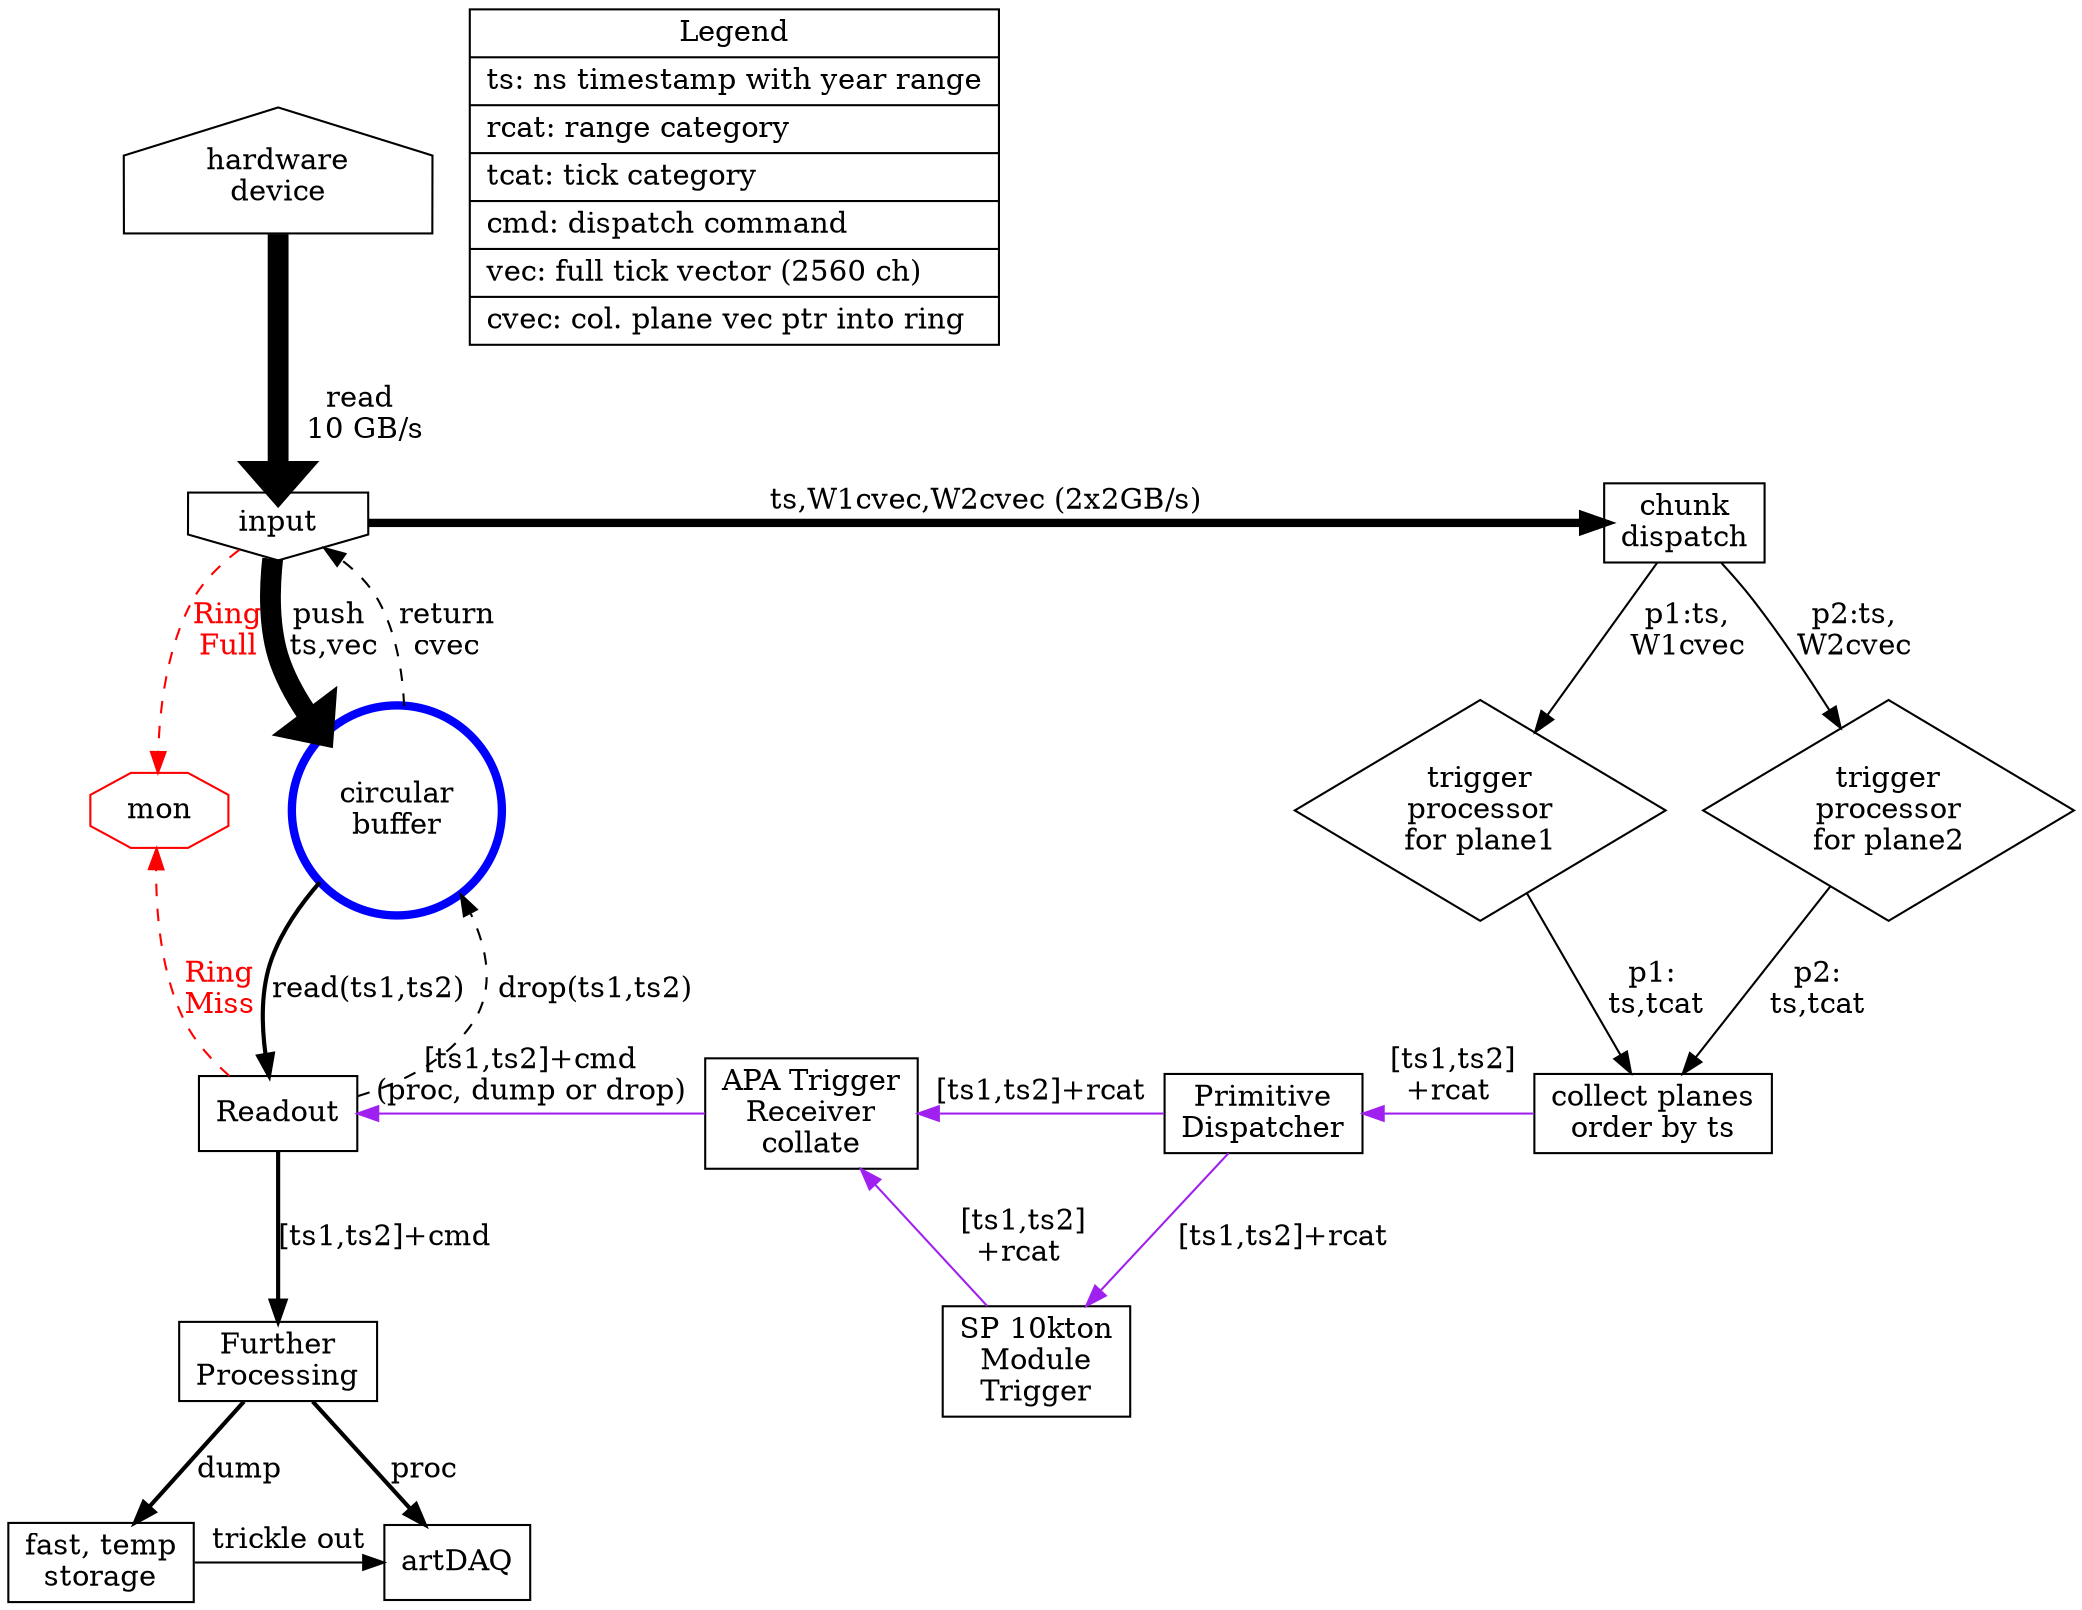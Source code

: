 digraph detail {
        node[group=ext,shape=box];
        
        hw[shape=house,label="hardware\ndevice"];
        in[shape=invhouse,label="input"];
        
        hw->in[penwidth=10, label="  read\n   10 GB/s"];
        
        mon[shape=octagon,color="red"];
        ring[shape=circle,label="circular\nbuffer",color="blue",penwidth=4];
        
        readout[label="Readout",group=trig];
        mt[label="SP 10kton\nModule\nTrigger"];
        tr[label="APA Trigger\nReceiver\ncollate",group=trig]
        pd[label="Primitive\nDispatcher",group=trig]
        further[label="Further\nProcessing"];
        ssd[label="fast, temp\nstorage"]
        artdaq[label="artDAQ"];
        
        node[group=flow,shape=box];
        gw[label="chunk\ndispatch"];
        tp1[label="trigger\nprocessor\nfor plane1",shape="diamond"];
        tp2[label="trigger\nprocessor\nfor plane2",shape="diamond"];
        collector[label="collect planes\norder by ts"];


        {rank=same; readout->tr->pd[style=invis]}
        {rank=same; in, gw}
        {rank=same; ssd, artdaq}
        {rank=same; mon, ring}


        in->ring[label="push\n ts,vec",penwidth=10];
        ring->in[label="return\ncvec",style=dashed];
        in->gw[label="ts,W1cvec,W2cvec (2x2GB/s)",constraint=false,penwidth=4];
        gw->tp1[label="p1:ts,\nW1cvec"];
        gw->tp2[label="p2:ts,\nW2cvec"];
        
        in->mon[label="Ring\nFull",fontcolor=red,color=red,style=dashed];
        
        tp1->collector[label="p1:\n ts,tcat"];
        tp2->collector[label="p2:\nts,tcat"];
        
        collector->pd[label=" [ts1,ts2]\n+rcat",color=purple,constraint=false];
        pd->tr[color=purple,label="[ts1,ts2]+rcat"];
        pd->mt[color=purple,label="[ts1,ts2]+rcat"];
        readout->ring[label=" drop(ts1,ts2)",style=dashed];
        ring->readout[label="read(ts1,ts2)",penwidth=2];
                
        mt->tr[label=" [ts1,ts2]\n+rcat",color=purple];
        tr->readout[label="[ts1,ts2]+cmd\n(proc, dump or drop)",color=purple,constraint=false];
        
        readout->further[label="[ts1,ts2]+cmd",penwidth=2];
        readout->mon[label="Ring\nMiss",style=dashed,fontcolor=red,color=red];

        further->ssd[label="dump",penwidth=2];
        further->artdaq[label="proc",penwidth=2];
        ssd->artdaq[label="trickle out"];

        node[shape=record, group=leg]
        legend[label="{Legend|ts: ns timestamp with year range\l|rcat: range category\l|tcat: tick category\l|cmd: dispatch command\l|vec: full tick vector (2560 ch)\l|cvec: col. plane vec ptr into ring\l}"];


}